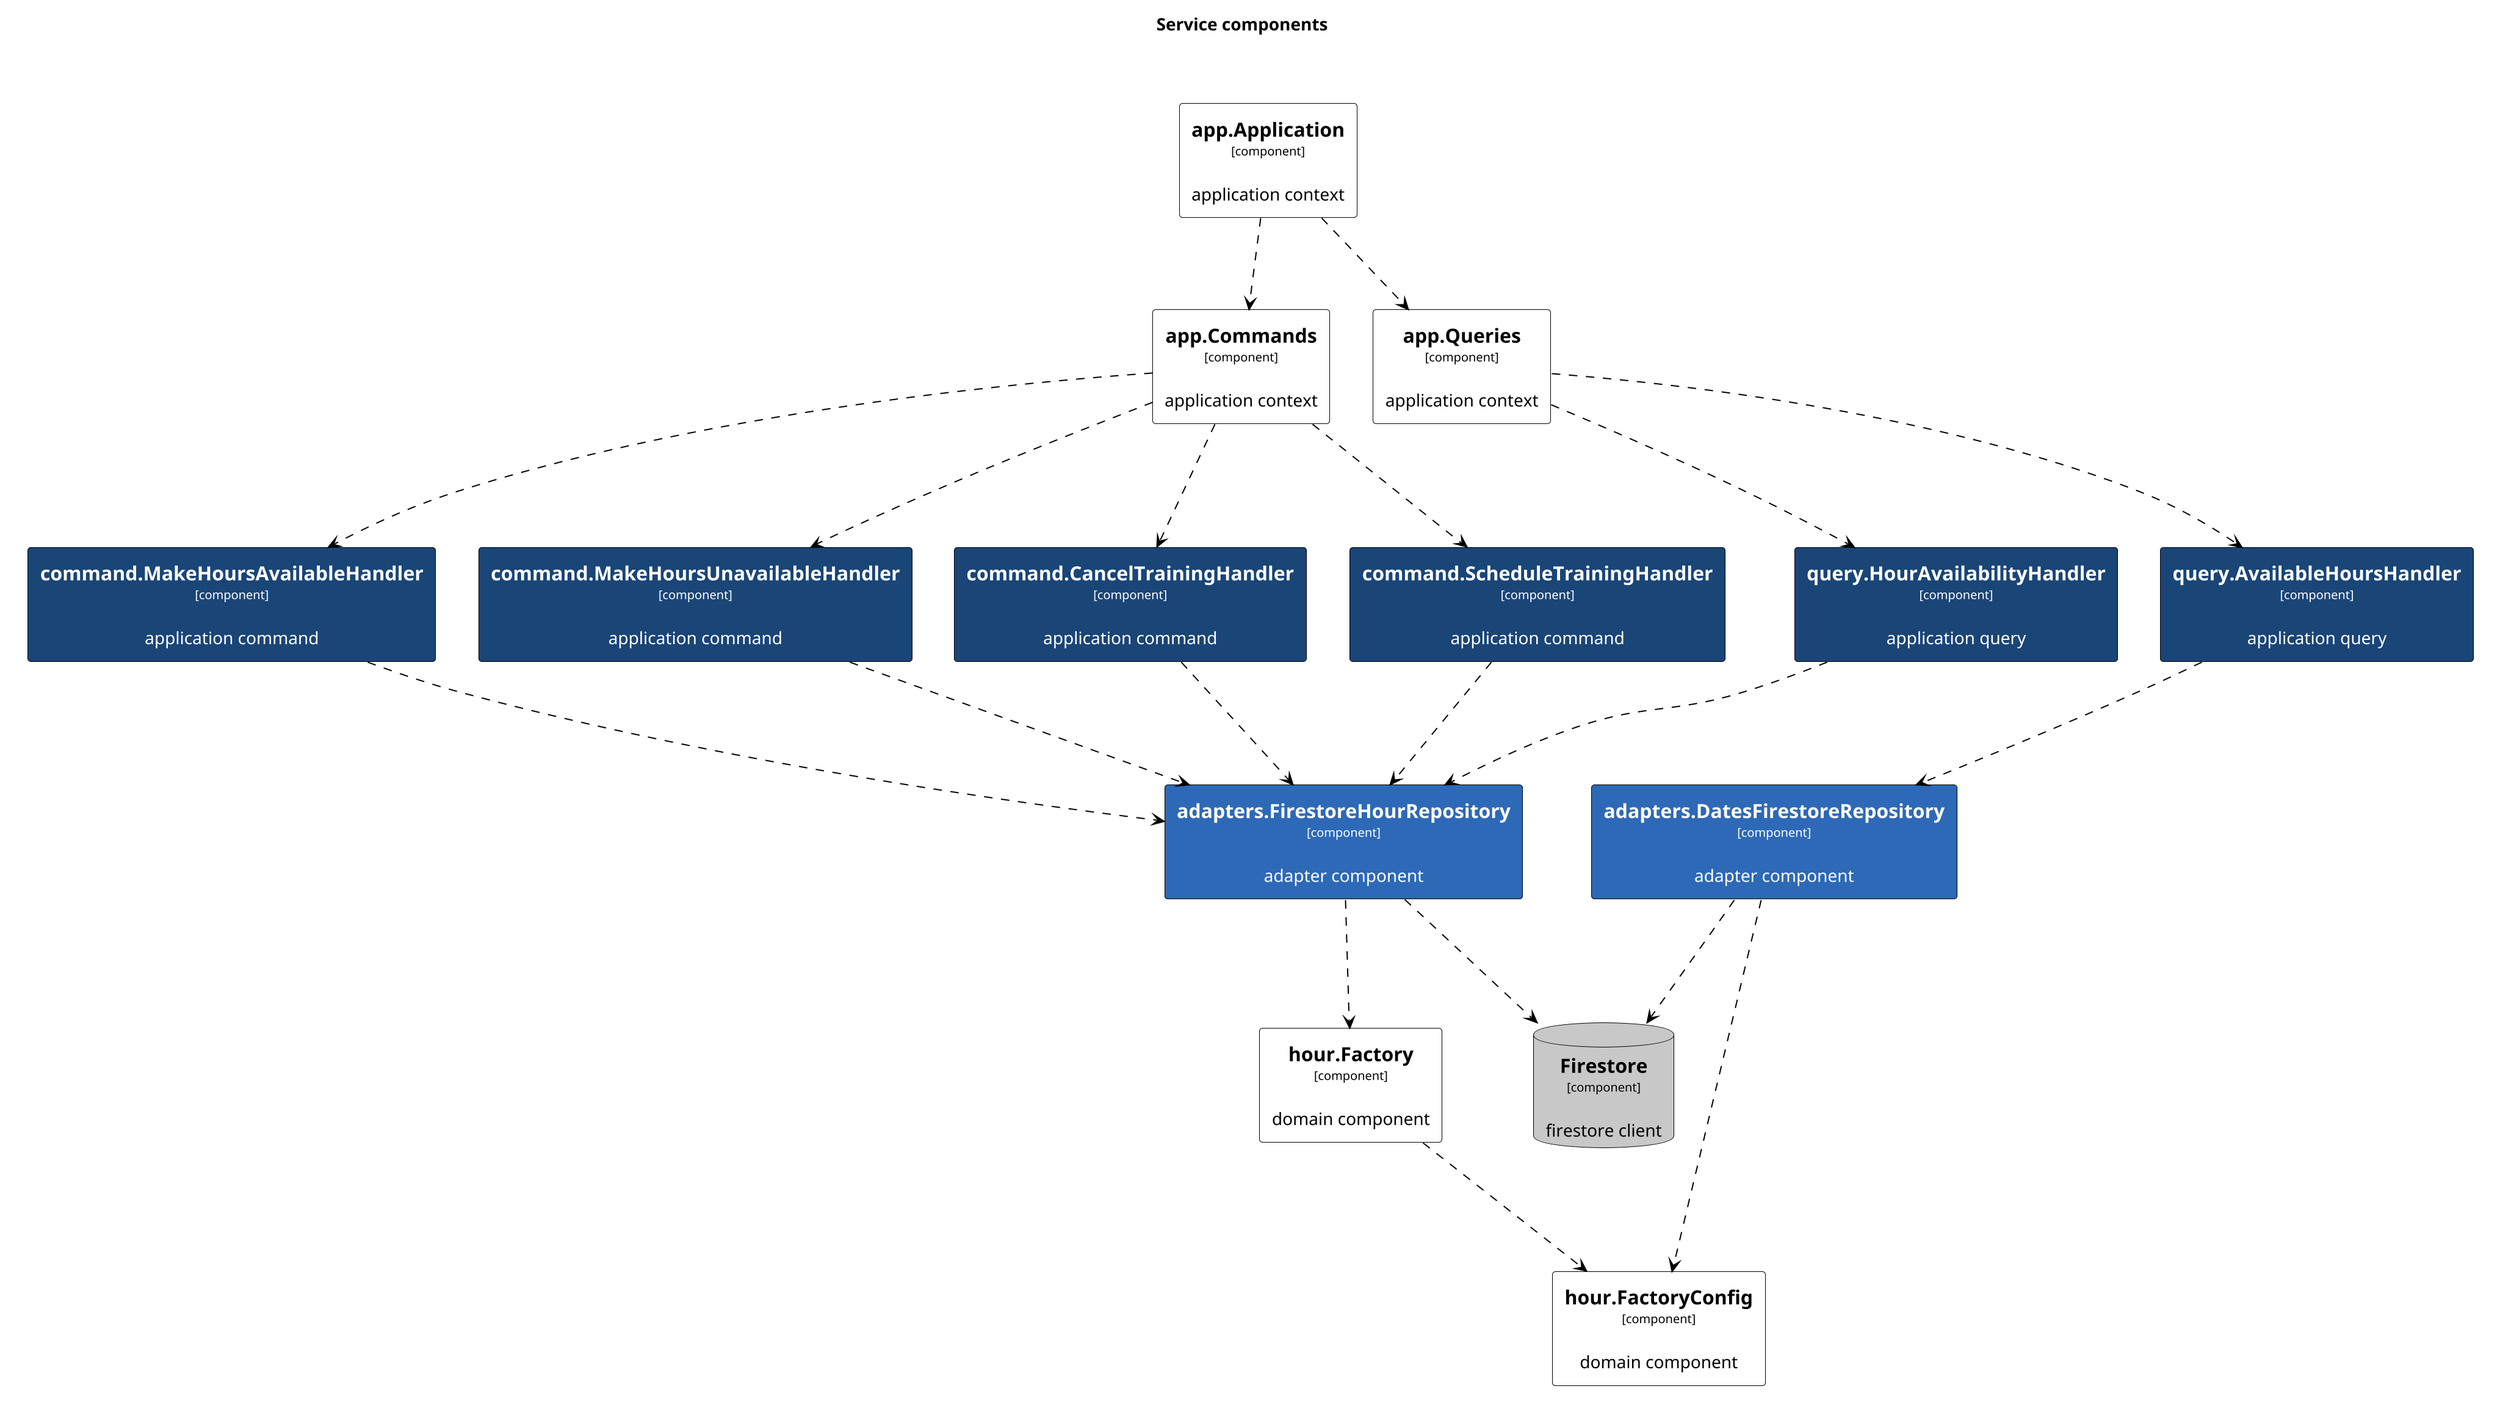 This diagram has been generated with go-structurizr 
[https://github.com/krzysztofreczek/go-structurizr]

@startuml

title Service components

skinparam {
  shadowing false
  arrowFontSize 10
  defaultTextAlignment center
  wrapWidth 200
  maxMessageSize 100
}
hide stereotype
top to bottom direction

scale 4096 width

skinparam rectangle<<_GROUP>> {
  FontColor #ffffff
  BorderColor #ffffff
}

skinparam rectangle<<DOMAIN>> {
  BackgroundColor #ffffff
  FontColor #000000
  BorderColor #000000
}

skinparam database<<DB>> {
  BackgroundColor #c8c8c8
  FontColor #000000
  BorderColor #000000
}

skinparam rectangle<<ROOT>> {
  BackgroundColor #ffffff
  FontColor #000000
  BorderColor #000000
}

skinparam rectangle<<APP>> {
  BackgroundColor #1a4577
  FontColor #ffffff
  BorderColor #000000
}

skinparam rectangle<<ADAPTER>> {
  BackgroundColor #2d69b7
  FontColor #ffffff
  BorderColor #000000
}

rectangle 0ROOT <<_GROUP>> {
	rectangle "==app.Application\n<size:10>[component]</size>\n\napplication context" <<ROOT>> as 2102746645
}
rectangle 0ROOT <<_GROUP>> {
	rectangle "==app.Commands\n<size:10>[component]</size>\n\napplication context" <<ROOT>> as 1118686339
}
rectangle 0ROOT <<_GROUP>> {
	rectangle "==app.Queries\n<size:10>[component]</size>\n\napplication context" <<ROOT>> as 441257907
}
2102746645 .[#000000].> 1118686339 : ""
2102746645 .[#000000].> 441257907 : ""
rectangle 11186863391APP <<_GROUP>> {
	rectangle "==command.CancelTrainingHandler\n<size:10>[component]</size>\n\napplication command" <<APP>> as 1938493317
}
1118686339 .[#000000].> 1938493317 : ""
rectangle 11186863391APP <<_GROUP>> {
	rectangle "==command.ScheduleTrainingHandler\n<size:10>[component]</size>\n\napplication command" <<APP>> as 644318352
}
1118686339 .[#000000].> 644318352 : ""
rectangle 11186863391APP <<_GROUP>> {
	rectangle "==command.MakeHoursAvailableHandler\n<size:10>[component]</size>\n\napplication command" <<APP>> as 2676216945
}
1118686339 .[#000000].> 2676216945 : ""
rectangle 11186863391APP <<_GROUP>> {
	rectangle "==command.MakeHoursUnavailableHandler\n<size:10>[component]</size>\n\napplication command" <<APP>> as 3319250726
}
1118686339 .[#000000].> 3319250726 : ""
rectangle 4412579071APP <<_GROUP>> {
	rectangle "==query.HourAvailabilityHandler\n<size:10>[component]</size>\n\napplication query" <<APP>> as 2484812079
}
441257907 .[#000000].> 2484812079 : ""
rectangle 4412579071APP <<_GROUP>> {
	rectangle "==query.AvailableHoursHandler\n<size:10>[component]</size>\n\napplication query" <<APP>> as 1971034922
}
441257907 .[#000000].> 1971034922 : ""
rectangle 6443183522ADAPTER <<_GROUP>> {
	rectangle "==adapters.FirestoreHourRepository\n<size:10>[component]</size>\n\nadapter component" <<ADAPTER>> as 3637611987
}
644318352 .[#000000].> 3637611987 : ""
2676216945 .[#000000].> 3637611987 : ""
3319250726 .[#000000].> 3637611987 : ""
2484812079 .[#000000].> 3637611987 : ""
rectangle 19710349222ADAPTER <<_GROUP>> {
	rectangle "==adapters.DatesFirestoreRepository\n<size:10>[component]</size>\n\nadapter component" <<ADAPTER>> as 2388943490
}
1971034922 .[#000000].> 2388943490 : ""
1938493317 .[#000000].> 3637611987 : ""
rectangle 36376119873DB <<_GROUP>> {
	database "==Firestore\n<size:10>[component]</size>\n\nfirestore client" <<DB>> as 650530190
}
3637611987 .[#000000].> 650530190 : ""
rectangle 36376119873DOMAIN <<_GROUP>> {
	rectangle "==hour.Factory\n<size:10>[component]</size>\n\ndomain component" <<DOMAIN>> as 2036754401
}
3637611987 .[#000000].> 2036754401 : ""
2388943490 .[#000000].> 650530190 : ""
rectangle 23889434903DOMAIN <<_GROUP>> {
	rectangle "==hour.FactoryConfig\n<size:10>[component]</size>\n\ndomain component" <<DOMAIN>> as 415674051
}
2388943490 .[#000000].> 415674051 : ""
2036754401 .[#000000].> 415674051 : ""
@enduml
